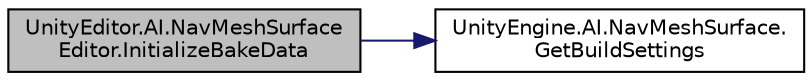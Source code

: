 digraph "UnityEditor.AI.NavMeshSurfaceEditor.InitializeBakeData"
{
 // LATEX_PDF_SIZE
  edge [fontname="Helvetica",fontsize="10",labelfontname="Helvetica",labelfontsize="10"];
  node [fontname="Helvetica",fontsize="10",shape=record];
  rankdir="LR";
  Node10 [label="UnityEditor.AI.NavMeshSurface\lEditor.InitializeBakeData",height=0.2,width=0.4,color="black", fillcolor="grey75", style="filled", fontcolor="black",tooltip=" "];
  Node10 -> Node11 [color="midnightblue",fontsize="10",style="solid",fontname="Helvetica"];
  Node11 [label="UnityEngine.AI.NavMeshSurface.\lGetBuildSettings",height=0.2,width=0.4,color="black", fillcolor="white", style="filled",URL="$class_unity_engine_1_1_a_i_1_1_nav_mesh_surface.html#a29b3013714ce2cb0f40489b0094cde15",tooltip=" "];
}
